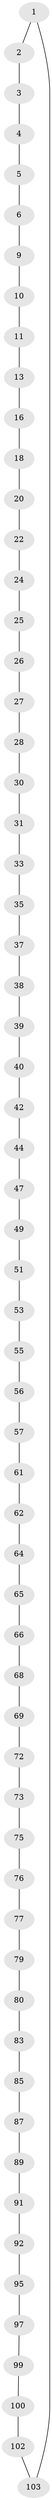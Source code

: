 // original degree distribution, {2: 1.0}
// Generated by graph-tools (version 1.1) at 2025/20/03/04/25 18:20:26]
// undirected, 62 vertices, 62 edges
graph export_dot {
graph [start="1"]
  node [color=gray90,style=filled];
  1;
  2;
  3;
  4;
  5;
  6 [super="+7"];
  9;
  10;
  11 [super="+12"];
  13 [super="+14"];
  16 [super="+17"];
  18 [super="+19"];
  20 [super="+21"];
  22 [super="+23"];
  24;
  25;
  26;
  27;
  28 [super="+29"];
  30;
  31 [super="+32"];
  33 [super="+34"];
  35 [super="+36"];
  37;
  38;
  39;
  40 [super="+41"];
  42 [super="+43"];
  44 [super="+45"];
  47 [super="+48"];
  49 [super="+50"];
  51 [super="+52"];
  53 [super="+54"];
  55;
  56;
  57 [super="+58"];
  61;
  62 [super="+63"];
  64;
  65;
  66 [super="+67"];
  68;
  69 [super="+70"];
  72;
  73 [super="+74"];
  75;
  76;
  77 [super="+78"];
  79;
  80 [super="+81"];
  83 [super="+84"];
  85 [super="+86"];
  87 [super="+88"];
  89 [super="+90"];
  91;
  92 [super="+93"];
  95 [super="+96"];
  97 [super="+98"];
  99;
  100 [super="+101"];
  102;
  103 [super="+104"];
  1 -- 2;
  1 -- 103;
  2 -- 3;
  3 -- 4;
  4 -- 5;
  5 -- 6;
  6 -- 9;
  9 -- 10;
  10 -- 11;
  11 -- 13;
  13 -- 16;
  16 -- 18;
  18 -- 20;
  20 -- 22;
  22 -- 24;
  24 -- 25;
  25 -- 26;
  26 -- 27;
  27 -- 28;
  28 -- 30;
  30 -- 31;
  31 -- 33;
  33 -- 35;
  35 -- 37;
  37 -- 38;
  38 -- 39;
  39 -- 40;
  40 -- 42;
  42 -- 44;
  44 -- 47;
  47 -- 49;
  49 -- 51;
  51 -- 53;
  53 -- 55;
  55 -- 56;
  56 -- 57;
  57 -- 61;
  61 -- 62;
  62 -- 64;
  64 -- 65;
  65 -- 66;
  66 -- 68;
  68 -- 69;
  69 -- 72;
  72 -- 73;
  73 -- 75;
  75 -- 76;
  76 -- 77;
  77 -- 79;
  79 -- 80;
  80 -- 83;
  83 -- 85;
  85 -- 87;
  87 -- 89;
  89 -- 91;
  91 -- 92;
  92 -- 95;
  95 -- 97;
  97 -- 99;
  99 -- 100;
  100 -- 102;
  102 -- 103;
}
